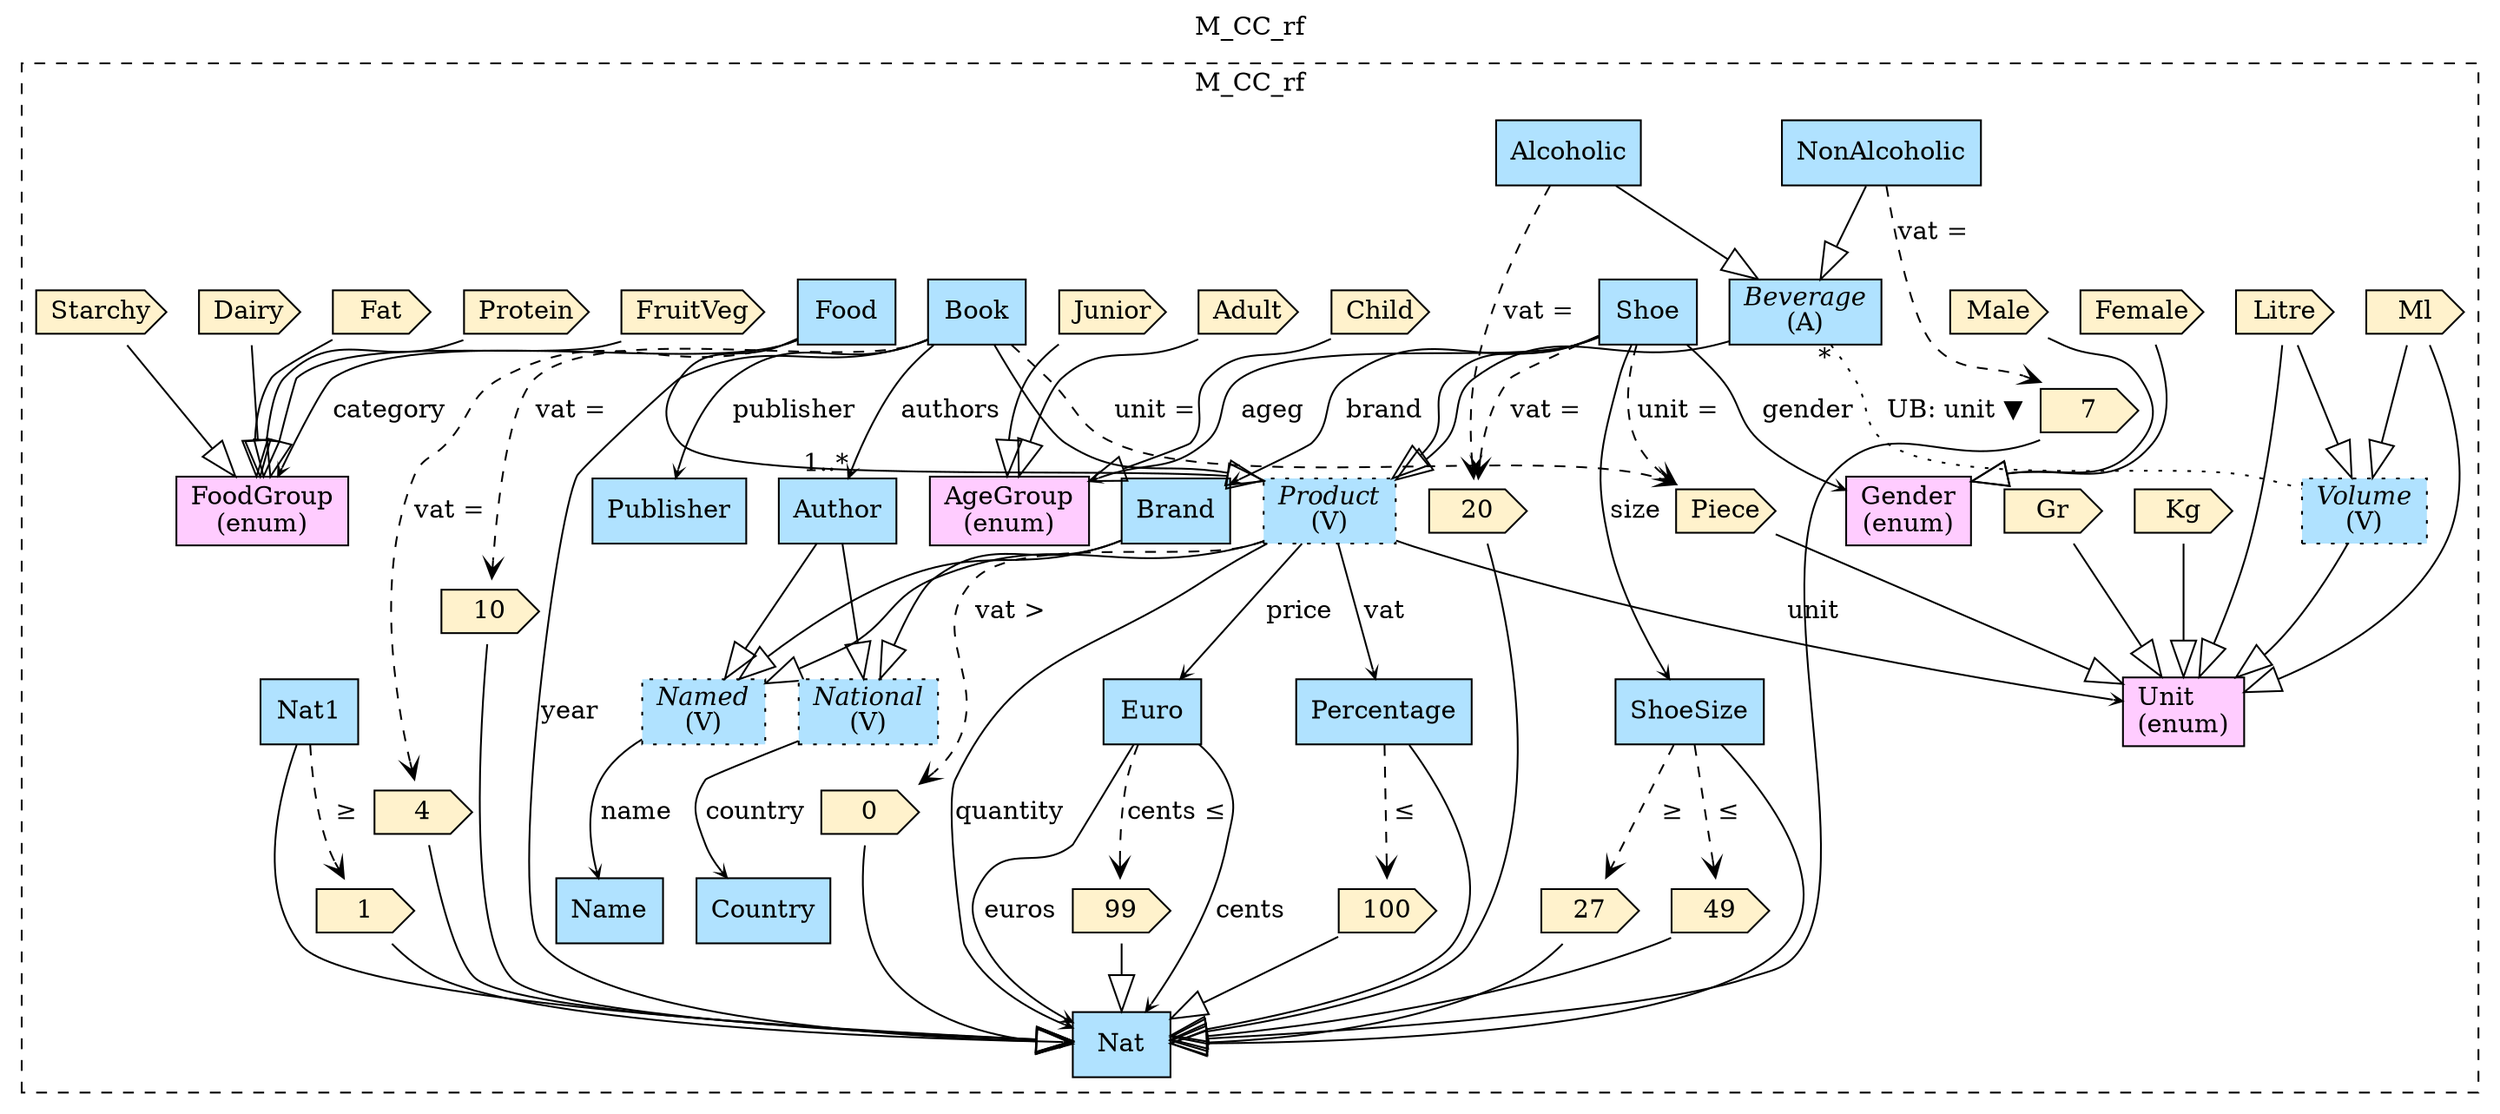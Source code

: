 digraph {graph[label=M_CC_rf,labelloc=tl,labelfontsize=12];
subgraph cluster_M_CC_rf{style=dashed;label=M_CC_rf;
"Percentage"[shape=record,fillcolor=lightskyblue1,style = filled,label="Percentage"];
"V100"[shape=cds,fillcolor="#FFF2CC",style = filled,label="100"];
"Product"[shape=record,fillcolor=lightskyblue1,style ="filled,dotted",label=<{<I>Product</I><br/>(V)}>];
"Unit"[shape=record,fillcolor="#FFCCFF",style = filled,label="Unit\l(enum)"];
"VKg"[shape=cds,fillcolor="#FFF2CC",style = filled,label="Kg"];
"VGr"[shape=cds,fillcolor="#FFF2CC",style = filled,label="Gr"];
"VPiece"[shape=cds,fillcolor="#FFF2CC",style = filled,label="Piece"];
"VMl"[shape=cds,fillcolor="#FFF2CC",style = filled,label="Ml"];
"VLitre"[shape=cds,fillcolor="#FFF2CC",style = filled,label="Litre"];
"V0"[shape=cds,fillcolor="#FFF2CC",style = filled,label="0"];
"Volume"[shape=record,fillcolor=lightskyblue1,style ="filled,dotted",label=<{<I>Volume</I><br/>(V)}>];
"Beverage"[shape=record,fillcolor=lightskyblue1,style = filled,label=<{<I>Beverage</I><br/>(A)}>];
"Alcoholic"[shape=record,fillcolor=lightskyblue1,style = filled,label="Alcoholic"];
"NonAlcoholic"[shape=record,fillcolor=lightskyblue1,style = filled,label="NonAlcoholic"];
"V7"[shape=cds,fillcolor="#FFF2CC",style = filled,label="7"];
"ShoeSize"[shape=record,fillcolor=lightskyblue1,style = filled,label="ShoeSize"];
"V27"[shape=cds,fillcolor="#FFF2CC",style = filled,label="27"];
"V49"[shape=cds,fillcolor="#FFF2CC",style = filled,label="49"];
"Brand"[shape=record,fillcolor=lightskyblue1,style = filled,label="Brand"];
"Shoe"[shape=record,fillcolor=lightskyblue1,style = filled,label="Shoe"];
"Gender"[shape=record,fillcolor="#FFCCFF",style = filled,label="Gender\l(enum)"];
"VMale"[shape=cds,fillcolor="#FFF2CC",style = filled,label="Male"];
"VFemale"[shape=cds,fillcolor="#FFF2CC",style = filled,label="Female"];
"AgeGroup"[shape=record,fillcolor="#FFCCFF",style = filled,label="AgeGroup\l(enum)"];
"VAdult"[shape=cds,fillcolor="#FFF2CC",style = filled,label="Adult"];
"VChild"[shape=cds,fillcolor="#FFF2CC",style = filled,label="Child"];
"VJunior"[shape=cds,fillcolor="#FFF2CC",style = filled,label="Junior"];
"VProtein"[shape=cds,fillcolor="#FFF2CC",style = filled,label="Protein"];
"VFat"[shape=cds,fillcolor="#FFF2CC",style = filled,label="Fat"];
"VDairy"[shape=cds,fillcolor="#FFF2CC",style = filled,label="Dairy"];
"VStarchy"[shape=cds,fillcolor="#FFF2CC",style = filled,label="Starchy"];
"VFruitVeg"[shape=cds,fillcolor="#FFF2CC",style = filled,label="FruitVeg"];
"FoodGroup"[shape=record,fillcolor="#FFCCFF",style = filled,label="FoodGroup\l(enum)"];
"V4"[shape=cds,fillcolor="#FFF2CC",style = filled,label="4"];
"Food"[shape=record,fillcolor=lightskyblue1,style = filled,label="Food"];
"V10"[shape=cds,fillcolor="#FFF2CC",style = filled,label="10"];
"Publisher"[shape=record,fillcolor=lightskyblue1,style = filled,label="Publisher"];
"Author"[shape=record,fillcolor=lightskyblue1,style = filled,label="Author"];
"Book"[shape=record,fillcolor=lightskyblue1,style = filled,label="Book"];
"V99"[shape=cds,fillcolor="#FFF2CC",style = filled,label="99"];
"Euro"[shape=record,fillcolor=lightskyblue1,style = filled,label="Euro"];
"V20"[shape=cds,fillcolor="#FFF2CC",style = filled,label="20"];
"V1"[shape=cds,fillcolor="#FFF2CC",style = filled,label="1"];
"National"[shape=record,fillcolor=lightskyblue1,style ="filled,dotted",label=<{<I>National</I><br/>(V)}>];
"Country"[shape=record,fillcolor=lightskyblue1,style = filled,label="Country"];
"Name"[shape=record,fillcolor=lightskyblue1,style = filled,label="Name"];
"Named"[shape=record,fillcolor=lightskyblue1,style ="filled,dotted",label=<{<I>Named</I><br/>(V)}>];
"Nat1"[shape=record,fillcolor=lightskyblue1,style = filled,label="Nat1"];
"Nat"[shape=record,fillcolor=lightskyblue1,style = filled,label="Nat"];

"Named"->"Name"[label="name",arrowhead=vee,headlabel="",arrowsize=.5];
"Nat1"->"Nat"[arrowhead=onormal,arrowsize=2.0];
"V1"->"Nat"[arrowhead=onormal,arrowsize=2.0];
"V20"->"Nat"[arrowhead=onormal,arrowsize=2.0];
"Nat1"->"V1"[arrowhead=vee,style=dashed,label=" ≥"];

"National"->"Country"[label="country",arrowhead=vee,headlabel="",arrowsize=.5];
"Euro"->"Nat"[label="cents",arrowhead=vee,headlabel="",arrowsize=.5];
"Euro"->"Nat"[label="euros",arrowhead=vee,headlabel="",arrowsize=.5];
"V99"->"Nat"[arrowhead=onormal,arrowsize=2.0];
"Euro"->"V99"[arrowhead=vee,style=dashed,label="cents ≤"];

"Book"->"Product"[arrowhead=onormal,arrowsize=2.0];
"V10"->"Nat"[arrowhead=onormal,arrowsize=2.0];
"Author"->"Named"[arrowhead=onormal,arrowsize=2.0];
"Author"->"National"[arrowhead=onormal,arrowsize=2.0];
"Book"->"Nat"[label="year",arrowhead=vee,headlabel="",arrowsize=.5];
"Book"->"Author"[label="authors",arrowhead=vee,headlabel="1..*",arrowsize=.5];
"Book"->"Publisher"[label="publisher",arrowhead=vee,headlabel="",arrowsize=.5];
"Book"->"V10"[arrowhead=vee,style=dashed,label="vat ="];

"Book"->"VPiece"[arrowhead=vee,style=dashed,label="unit ="];

"Food"->"Product"[arrowhead=onormal,arrowsize=2.0];
"V4"->"Nat"[arrowhead=onormal,arrowsize=2.0];
"VFruitVeg"->"FoodGroup"[arrowhead=onormal,arrowsize=2.0];
"VStarchy"->"FoodGroup"[arrowhead=onormal,arrowsize=2.0];
"VDairy"->"FoodGroup"[arrowhead=onormal,arrowsize=2.0];
"VFat"->"FoodGroup"[arrowhead=onormal,arrowsize=2.0];
"VProtein"->"FoodGroup"[arrowhead=onormal,arrowsize=2.0];
"Food"->"FoodGroup"[label="category",arrowhead=vee,headlabel="",arrowsize=.5];
"Food"->"V4"[arrowhead=vee,style=dashed,label="vat ="];

"Shoe"->"V20"[arrowhead=vee,style=dashed,label="vat ="];

"Shoe"->"VPiece"[arrowhead=vee,style=dashed,label="unit ="];

"Shoe"->"AgeGroup"[label="ageg",arrowhead=vee,headlabel="",arrowsize=.5];
"VJunior"->"AgeGroup"[arrowhead=onormal,arrowsize=2.0];
"VChild"->"AgeGroup"[arrowhead=onormal,arrowsize=2.0];
"VAdult"->"AgeGroup"[arrowhead=onormal,arrowsize=2.0];
"Shoe"->"Gender"[label="gender",arrowhead=vee,headlabel="",arrowsize=.5];
"VFemale"->"Gender"[arrowhead=onormal,arrowsize=2.0];
"VMale"->"Gender"[arrowhead=onormal,arrowsize=2.0];
"Shoe"->"ShoeSize"[label="size",arrowhead=vee,headlabel="",arrowsize=.5];
"Shoe"->"Brand"[label="brand",arrowhead=vee,headlabel="",arrowsize=.5];
"Brand"->"Named"[arrowhead=onormal,arrowsize=2.0];
"Brand"->"National"[arrowhead=onormal,arrowsize=2.0];
"Shoe"->"Product"[arrowhead=onormal,arrowsize=2.0];
"ShoeSize"->"V49"[arrowhead=vee,style=dashed,label=" ≤"];

"ShoeSize"->"V27"[arrowhead=vee,style=dashed,label=" ≥"];

"V49"->"Nat"[arrowhead=onormal,arrowsize=2.0];
"V27"->"Nat"[arrowhead=onormal,arrowsize=2.0];
"ShoeSize"->"Nat"[arrowhead=onormal,arrowsize=2.0];
"Beverage"->"Volume"[label="UB: unit ▼",dir=none,taillabel="*",headlabel="",style=dotted];
"NonAlcoholic"->"V7"[arrowhead=vee,style=dashed,label="vat ="];

"Alcoholic"->"V20"[arrowhead=vee,style=dashed,label="vat ="];

"Beverage"->"Product"[arrowhead=onormal,arrowsize=2.0];
"NonAlcoholic"->"Beverage"[arrowhead=onormal,arrowsize=2.0];
"Alcoholic"->"Beverage"[arrowhead=onormal,arrowsize=2.0];
"V7"->"Nat"[arrowhead=onormal,arrowsize=2.0];
"Volume"->"Unit"[arrowhead=onormal,arrowsize=2.0];
"VLitre"->"Volume"[arrowhead=onormal,arrowsize=2.0];
"VMl"->"Volume"[arrowhead=onormal,arrowsize=2.0];
"V0"->"Nat"[arrowhead=onormal,arrowsize=2.0];
"Product"->"V0"[arrowhead=vee,style=dashed,label="vat >"];

"Product"->"Named"[arrowhead=onormal,arrowsize=2.0];
"Product"->"Nat"[label="quantity",arrowhead=vee,headlabel="",arrowsize=.5];
"Product"->"Unit"[label="unit",arrowhead=vee,headlabel="",arrowsize=.5];
"Product"->"Percentage"[label="vat",arrowhead=vee,headlabel="",arrowsize=.5];
"Product"->"Euro"[label="price",arrowhead=vee,headlabel="",arrowsize=.5];
"VLitre"->"Unit"[arrowhead=onormal,arrowsize=2.0];
"VMl"->"Unit"[arrowhead=onormal,arrowsize=2.0];
"VPiece"->"Unit"[arrowhead=onormal,arrowsize=2.0];
"VGr"->"Unit"[arrowhead=onormal,arrowsize=2.0];
"VKg"->"Unit"[arrowhead=onormal,arrowsize=2.0];
"Percentage"->"V100"[arrowhead=vee,style=dashed,label=" ≤"];

"V100"->"Nat"[arrowhead=onormal,arrowsize=2.0];
"Percentage"->"Nat"[arrowhead=onormal,arrowsize=2.0];

}
}